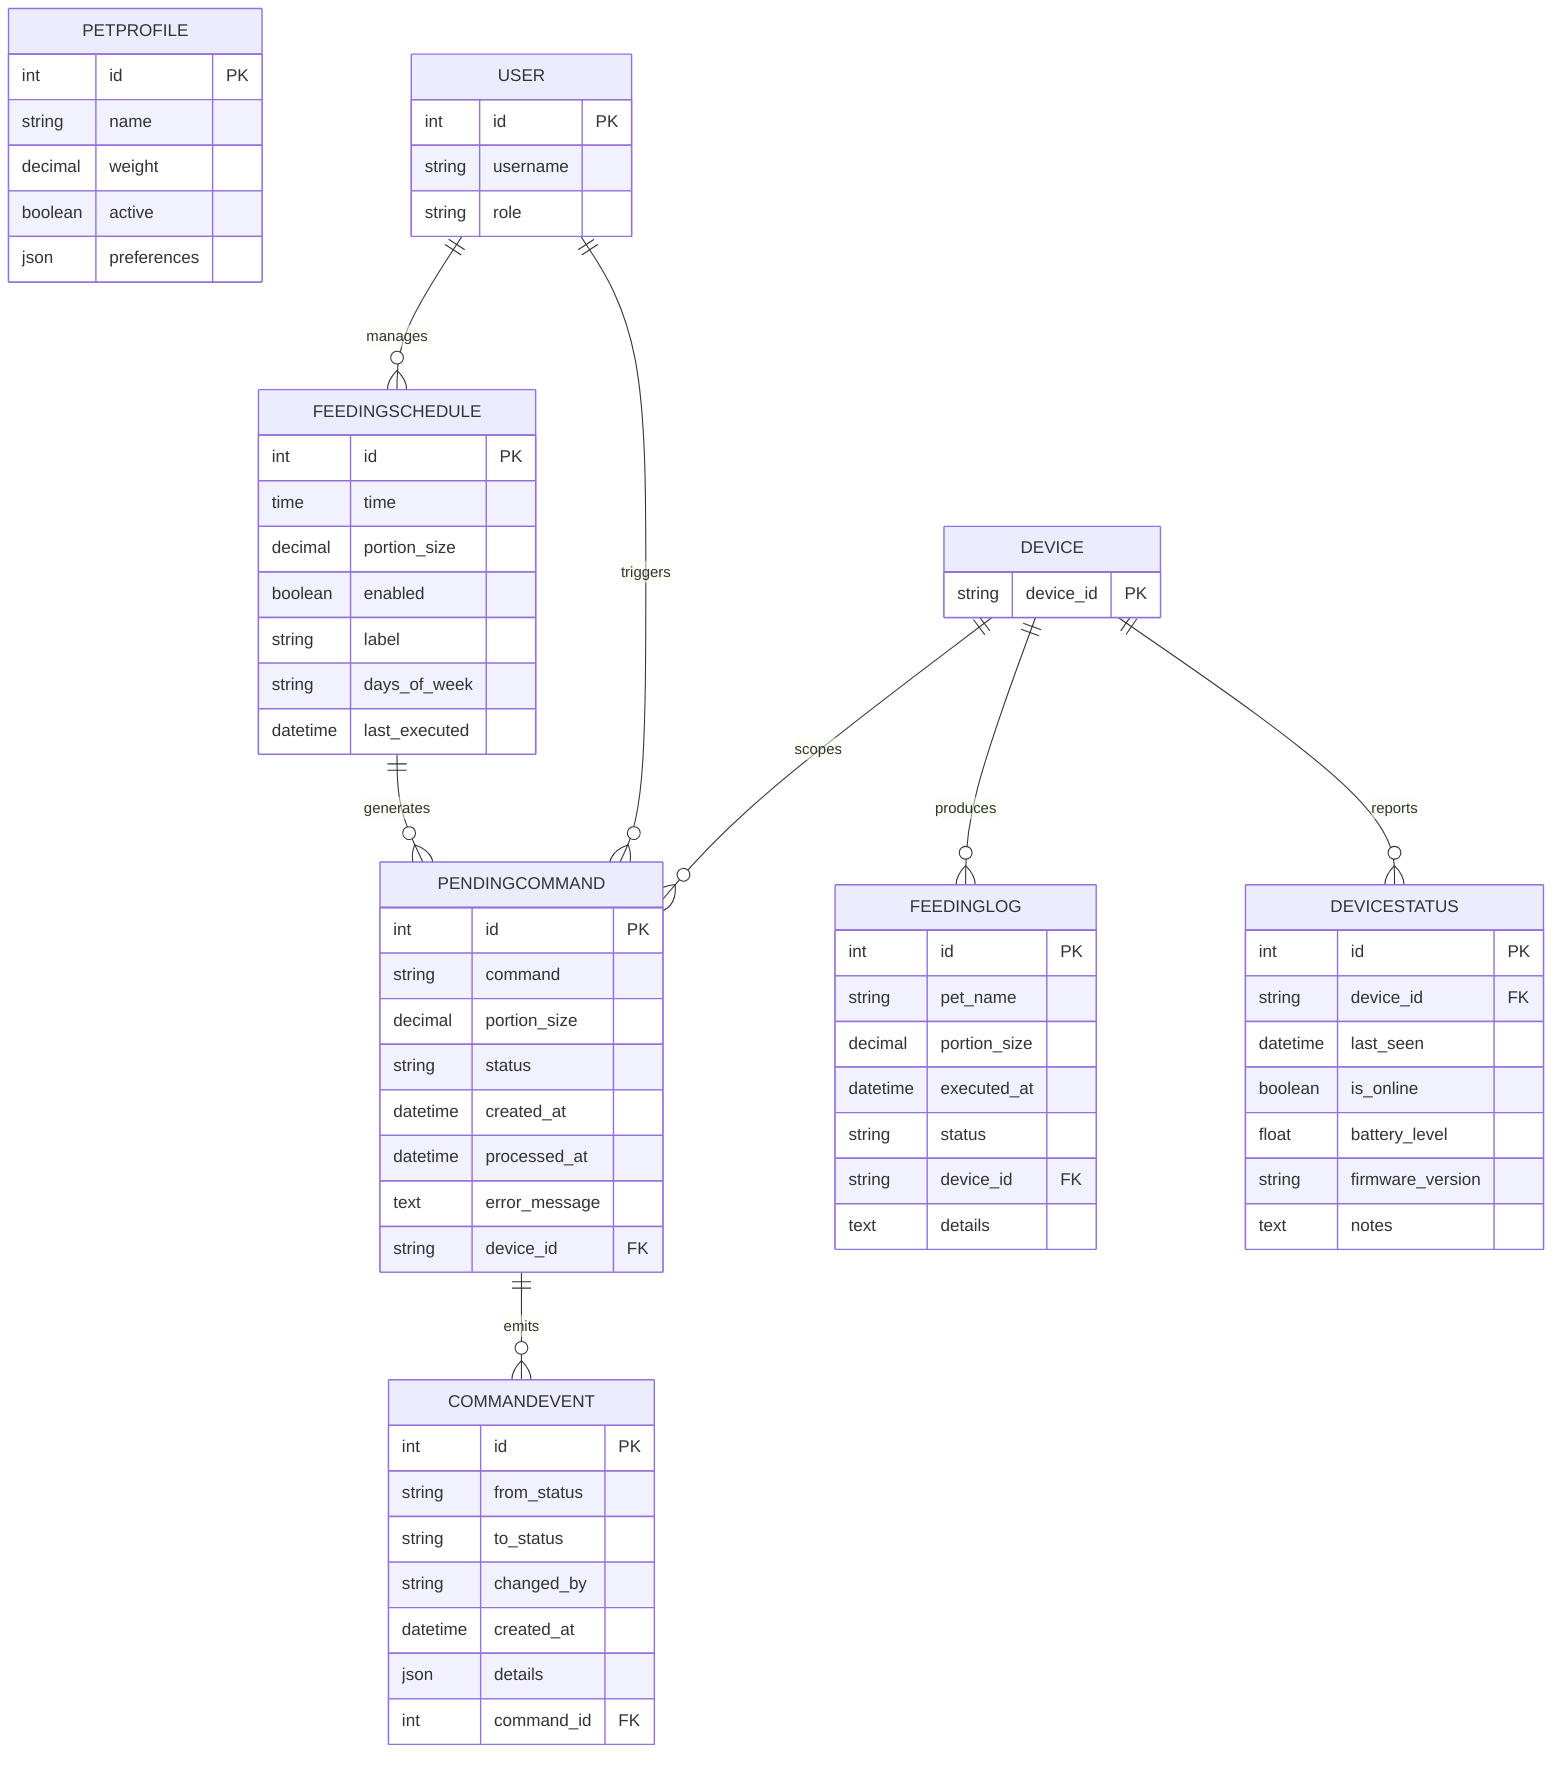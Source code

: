 erDiagram
  DEVICE {
    string device_id PK
  }
  PENDINGCOMMAND {
    int id PK
    string command
    decimal portion_size
    string status
    datetime created_at
    datetime processed_at
    text error_message
    string device_id FK
  }
  COMMANDEVENT {
    int id PK
    string from_status
    string to_status
    string changed_by
    datetime created_at
    json details
    int command_id FK
  }
  FEEDINGLOG {
    int id PK
    string pet_name
    decimal portion_size
    datetime executed_at
    string status
    string device_id FK
    text details
  }
  DEVICESTATUS {
    int id PK
    string device_id FK
    datetime last_seen
    boolean is_online
    float battery_level
    string firmware_version
    text notes
  }
  FEEDINGSCHEDULE {
    int id PK
    time time
    decimal portion_size
    boolean enabled
    string label
    string days_of_week
    datetime last_executed
  }
  PETPROFILE {
    int id PK
    string name
    decimal weight
    boolean active
    json preferences
  }
  USER {
    int id PK
    string username
    string role
  }

  DEVICE ||--o{ PENDINGCOMMAND : "scopes"
  DEVICE ||--o{ FEEDINGLOG : "produces"
  DEVICE ||--o{ DEVICESTATUS : "reports"
  PENDINGCOMMAND ||--o{ COMMANDEVENT : "emits"
  USER ||--o{ PENDINGCOMMAND : "triggers"
  USER ||--o{ FEEDINGSCHEDULE : "manages"
  FEEDINGSCHEDULE ||--o{ PENDINGCOMMAND : "generates"